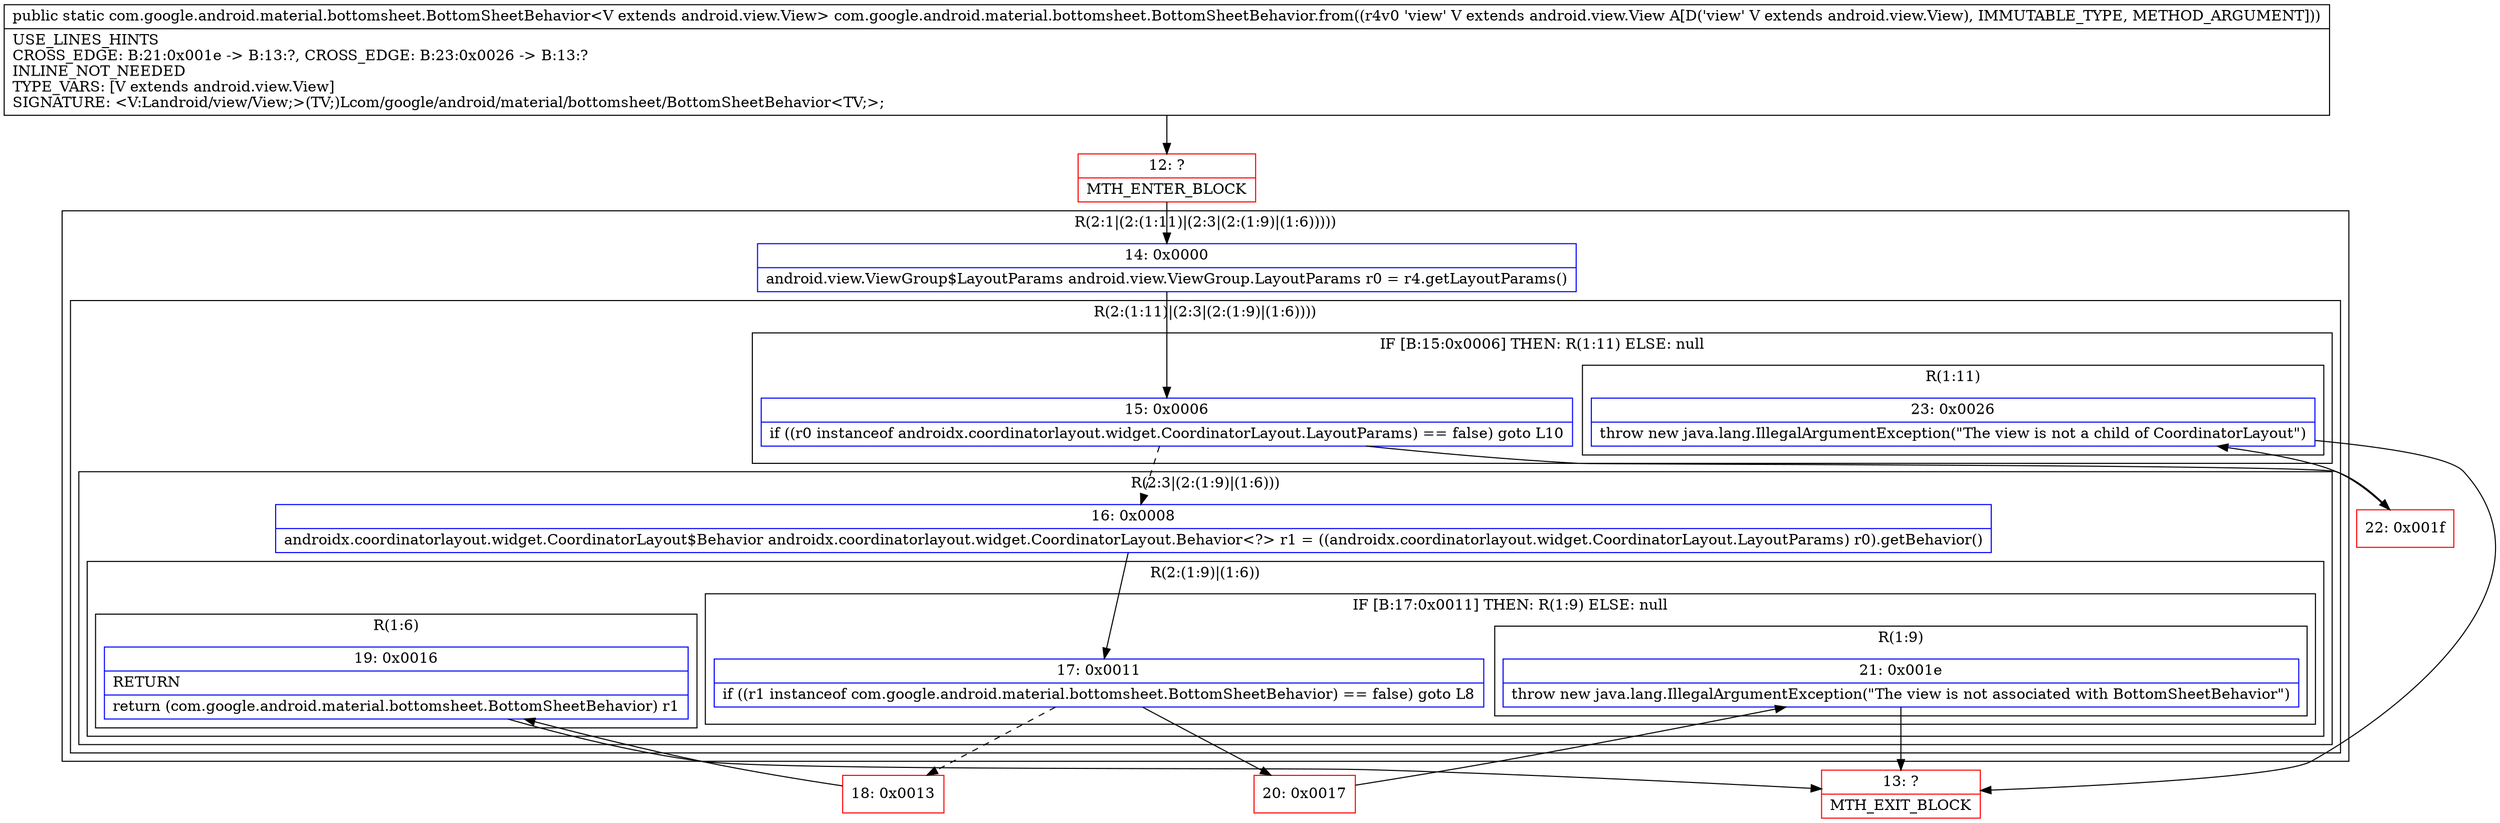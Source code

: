 digraph "CFG forcom.google.android.material.bottomsheet.BottomSheetBehavior.from(Landroid\/view\/View;)Lcom\/google\/android\/material\/bottomsheet\/BottomSheetBehavior;" {
subgraph cluster_Region_1244883000 {
label = "R(2:1|(2:(1:11)|(2:3|(2:(1:9)|(1:6)))))";
node [shape=record,color=blue];
Node_14 [shape=record,label="{14\:\ 0x0000|android.view.ViewGroup$LayoutParams android.view.ViewGroup.LayoutParams r0 = r4.getLayoutParams()\l}"];
subgraph cluster_Region_420946998 {
label = "R(2:(1:11)|(2:3|(2:(1:9)|(1:6))))";
node [shape=record,color=blue];
subgraph cluster_IfRegion_1069918029 {
label = "IF [B:15:0x0006] THEN: R(1:11) ELSE: null";
node [shape=record,color=blue];
Node_15 [shape=record,label="{15\:\ 0x0006|if ((r0 instanceof androidx.coordinatorlayout.widget.CoordinatorLayout.LayoutParams) == false) goto L10\l}"];
subgraph cluster_Region_133423269 {
label = "R(1:11)";
node [shape=record,color=blue];
Node_23 [shape=record,label="{23\:\ 0x0026|throw new java.lang.IllegalArgumentException(\"The view is not a child of CoordinatorLayout\")\l}"];
}
}
subgraph cluster_Region_1891154531 {
label = "R(2:3|(2:(1:9)|(1:6)))";
node [shape=record,color=blue];
Node_16 [shape=record,label="{16\:\ 0x0008|androidx.coordinatorlayout.widget.CoordinatorLayout$Behavior androidx.coordinatorlayout.widget.CoordinatorLayout.Behavior\<?\> r1 = ((androidx.coordinatorlayout.widget.CoordinatorLayout.LayoutParams) r0).getBehavior()\l}"];
subgraph cluster_Region_844647883 {
label = "R(2:(1:9)|(1:6))";
node [shape=record,color=blue];
subgraph cluster_IfRegion_686231398 {
label = "IF [B:17:0x0011] THEN: R(1:9) ELSE: null";
node [shape=record,color=blue];
Node_17 [shape=record,label="{17\:\ 0x0011|if ((r1 instanceof com.google.android.material.bottomsheet.BottomSheetBehavior) == false) goto L8\l}"];
subgraph cluster_Region_431344330 {
label = "R(1:9)";
node [shape=record,color=blue];
Node_21 [shape=record,label="{21\:\ 0x001e|throw new java.lang.IllegalArgumentException(\"The view is not associated with BottomSheetBehavior\")\l}"];
}
}
subgraph cluster_Region_2034548970 {
label = "R(1:6)";
node [shape=record,color=blue];
Node_19 [shape=record,label="{19\:\ 0x0016|RETURN\l|return (com.google.android.material.bottomsheet.BottomSheetBehavior) r1\l}"];
}
}
}
}
}
Node_12 [shape=record,color=red,label="{12\:\ ?|MTH_ENTER_BLOCK\l}"];
Node_18 [shape=record,color=red,label="{18\:\ 0x0013}"];
Node_13 [shape=record,color=red,label="{13\:\ ?|MTH_EXIT_BLOCK\l}"];
Node_20 [shape=record,color=red,label="{20\:\ 0x0017}"];
Node_22 [shape=record,color=red,label="{22\:\ 0x001f}"];
MethodNode[shape=record,label="{public static com.google.android.material.bottomsheet.BottomSheetBehavior\<V extends android.view.View\> com.google.android.material.bottomsheet.BottomSheetBehavior.from((r4v0 'view' V extends android.view.View A[D('view' V extends android.view.View), IMMUTABLE_TYPE, METHOD_ARGUMENT]))  | USE_LINES_HINTS\lCROSS_EDGE: B:21:0x001e \-\> B:13:?, CROSS_EDGE: B:23:0x0026 \-\> B:13:?\lINLINE_NOT_NEEDED\lTYPE_VARS: [V extends android.view.View]\lSIGNATURE: \<V:Landroid\/view\/View;\>(TV;)Lcom\/google\/android\/material\/bottomsheet\/BottomSheetBehavior\<TV;\>;\l}"];
MethodNode -> Node_12;Node_14 -> Node_15;
Node_15 -> Node_16[style=dashed];
Node_15 -> Node_22;
Node_23 -> Node_13;
Node_16 -> Node_17;
Node_17 -> Node_18[style=dashed];
Node_17 -> Node_20;
Node_21 -> Node_13;
Node_19 -> Node_13;
Node_12 -> Node_14;
Node_18 -> Node_19;
Node_20 -> Node_21;
Node_22 -> Node_23;
}

